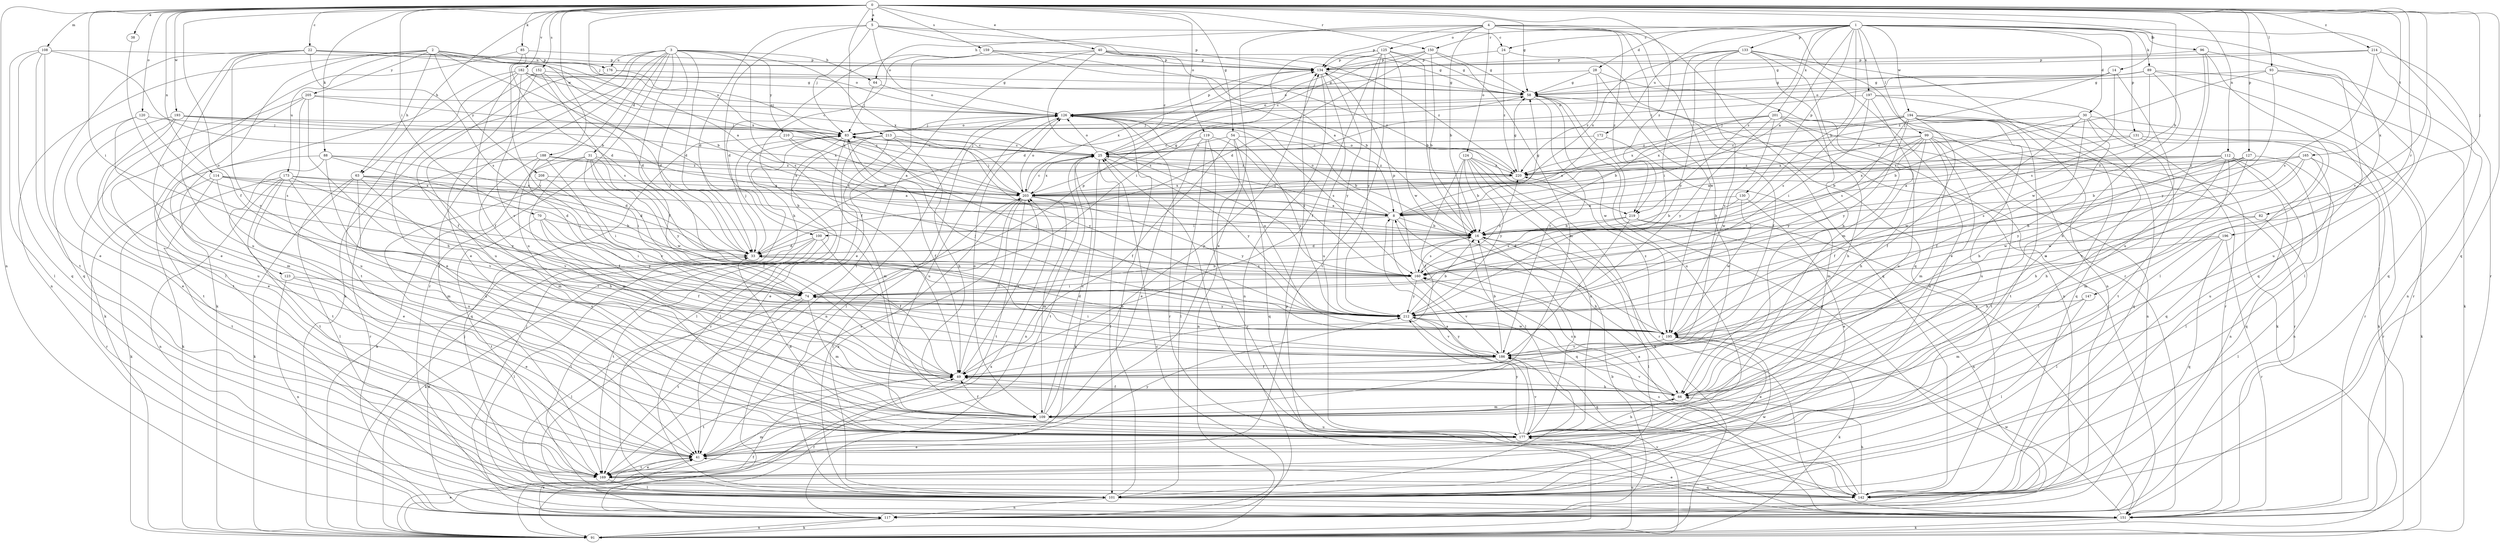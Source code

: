 strict digraph  {
0;
1;
2;
3;
4;
5;
8;
14;
16;
22;
24;
25;
28;
30;
31;
33;
38;
40;
41;
49;
54;
58;
63;
64;
66;
70;
74;
82;
83;
85;
88;
89;
91;
93;
96;
99;
100;
101;
108;
109;
112;
114;
117;
119;
120;
123;
124;
125;
126;
127;
130;
131;
133;
134;
142;
147;
150;
151;
152;
159;
160;
165;
169;
172;
173;
176;
177;
182;
186;
188;
193;
194;
195;
196;
197;
201;
203;
205;
208;
210;
212;
213;
214;
219;
220;
0 -> 5  [label=a];
0 -> 14  [label=b];
0 -> 16  [label=b];
0 -> 22  [label=c];
0 -> 38  [label=e];
0 -> 40  [label=e];
0 -> 49  [label=f];
0 -> 54  [label=g];
0 -> 58  [label=g];
0 -> 63  [label=h];
0 -> 70  [label=i];
0 -> 74  [label=i];
0 -> 82  [label=j];
0 -> 83  [label=j];
0 -> 85  [label=k];
0 -> 88  [label=k];
0 -> 93  [label=l];
0 -> 108  [label=m];
0 -> 112  [label=n];
0 -> 114  [label=n];
0 -> 117  [label=n];
0 -> 119  [label=o];
0 -> 120  [label=o];
0 -> 127  [label=p];
0 -> 142  [label=q];
0 -> 147  [label=r];
0 -> 150  [label=r];
0 -> 152  [label=s];
0 -> 159  [label=s];
0 -> 165  [label=t];
0 -> 182  [label=v];
0 -> 186  [label=v];
0 -> 188  [label=w];
0 -> 193  [label=w];
0 -> 213  [label=z];
0 -> 214  [label=z];
0 -> 219  [label=z];
1 -> 8  [label=a];
1 -> 16  [label=b];
1 -> 24  [label=c];
1 -> 28  [label=d];
1 -> 30  [label=d];
1 -> 89  [label=k];
1 -> 96  [label=l];
1 -> 99  [label=l];
1 -> 130  [label=p];
1 -> 131  [label=p];
1 -> 133  [label=p];
1 -> 150  [label=r];
1 -> 151  [label=r];
1 -> 172  [label=u];
1 -> 194  [label=w];
1 -> 196  [label=x];
1 -> 197  [label=x];
1 -> 201  [label=x];
1 -> 219  [label=z];
2 -> 8  [label=a];
2 -> 16  [label=b];
2 -> 63  [label=h];
2 -> 100  [label=l];
2 -> 117  [label=n];
2 -> 123  [label=o];
2 -> 173  [label=u];
2 -> 176  [label=u];
2 -> 205  [label=y];
2 -> 208  [label=y];
3 -> 31  [label=d];
3 -> 33  [label=d];
3 -> 41  [label=e];
3 -> 49  [label=f];
3 -> 64  [label=h];
3 -> 91  [label=k];
3 -> 151  [label=r];
3 -> 160  [label=s];
3 -> 169  [label=t];
3 -> 176  [label=u];
3 -> 177  [label=u];
3 -> 203  [label=x];
3 -> 210  [label=y];
3 -> 212  [label=y];
4 -> 16  [label=b];
4 -> 41  [label=e];
4 -> 64  [label=h];
4 -> 66  [label=h];
4 -> 124  [label=o];
4 -> 125  [label=o];
4 -> 134  [label=p];
4 -> 142  [label=q];
4 -> 151  [label=r];
4 -> 195  [label=w];
4 -> 219  [label=z];
5 -> 24  [label=c];
5 -> 33  [label=d];
5 -> 66  [label=h];
5 -> 83  [label=j];
5 -> 126  [label=o];
5 -> 134  [label=p];
5 -> 219  [label=z];
8 -> 16  [label=b];
8 -> 25  [label=c];
8 -> 58  [label=g];
8 -> 66  [label=h];
8 -> 100  [label=l];
8 -> 126  [label=o];
8 -> 142  [label=q];
14 -> 58  [label=g];
14 -> 66  [label=h];
14 -> 126  [label=o];
14 -> 160  [label=s];
14 -> 220  [label=z];
16 -> 33  [label=d];
16 -> 101  [label=l];
16 -> 160  [label=s];
16 -> 177  [label=u];
22 -> 41  [label=e];
22 -> 126  [label=o];
22 -> 134  [label=p];
22 -> 142  [label=q];
22 -> 160  [label=s];
22 -> 177  [label=u];
22 -> 186  [label=v];
22 -> 203  [label=x];
24 -> 134  [label=p];
24 -> 142  [label=q];
24 -> 220  [label=z];
25 -> 83  [label=j];
25 -> 91  [label=k];
25 -> 101  [label=l];
25 -> 117  [label=n];
25 -> 126  [label=o];
25 -> 169  [label=t];
25 -> 203  [label=x];
25 -> 212  [label=y];
25 -> 220  [label=z];
28 -> 49  [label=f];
28 -> 58  [label=g];
28 -> 117  [label=n];
28 -> 126  [label=o];
28 -> 220  [label=z];
30 -> 16  [label=b];
30 -> 49  [label=f];
30 -> 66  [label=h];
30 -> 83  [label=j];
30 -> 91  [label=k];
30 -> 169  [label=t];
30 -> 195  [label=w];
31 -> 49  [label=f];
31 -> 74  [label=i];
31 -> 91  [label=k];
31 -> 109  [label=m];
31 -> 195  [label=w];
31 -> 212  [label=y];
31 -> 220  [label=z];
33 -> 83  [label=j];
33 -> 101  [label=l];
33 -> 160  [label=s];
38 -> 74  [label=i];
40 -> 25  [label=c];
40 -> 41  [label=e];
40 -> 58  [label=g];
40 -> 134  [label=p];
40 -> 160  [label=s];
40 -> 169  [label=t];
40 -> 220  [label=z];
41 -> 109  [label=m];
41 -> 169  [label=t];
41 -> 212  [label=y];
49 -> 66  [label=h];
49 -> 169  [label=t];
49 -> 203  [label=x];
54 -> 16  [label=b];
54 -> 25  [label=c];
54 -> 49  [label=f];
54 -> 117  [label=n];
54 -> 142  [label=q];
54 -> 212  [label=y];
58 -> 126  [label=o];
58 -> 151  [label=r];
58 -> 177  [label=u];
58 -> 186  [label=v];
58 -> 195  [label=w];
63 -> 33  [label=d];
63 -> 66  [label=h];
63 -> 91  [label=k];
63 -> 101  [label=l];
63 -> 177  [label=u];
63 -> 186  [label=v];
63 -> 203  [label=x];
64 -> 83  [label=j];
64 -> 126  [label=o];
66 -> 49  [label=f];
66 -> 109  [label=m];
66 -> 160  [label=s];
66 -> 186  [label=v];
70 -> 16  [label=b];
70 -> 49  [label=f];
70 -> 74  [label=i];
70 -> 169  [label=t];
70 -> 212  [label=y];
74 -> 16  [label=b];
74 -> 101  [label=l];
74 -> 109  [label=m];
74 -> 134  [label=p];
74 -> 169  [label=t];
74 -> 212  [label=y];
82 -> 16  [label=b];
82 -> 66  [label=h];
82 -> 101  [label=l];
83 -> 25  [label=c];
83 -> 49  [label=f];
83 -> 101  [label=l];
83 -> 109  [label=m];
83 -> 126  [label=o];
85 -> 33  [label=d];
85 -> 101  [label=l];
85 -> 134  [label=p];
85 -> 212  [label=y];
88 -> 33  [label=d];
88 -> 74  [label=i];
88 -> 91  [label=k];
88 -> 169  [label=t];
88 -> 177  [label=u];
88 -> 220  [label=z];
89 -> 8  [label=a];
89 -> 25  [label=c];
89 -> 58  [label=g];
89 -> 91  [label=k];
89 -> 151  [label=r];
89 -> 177  [label=u];
91 -> 25  [label=c];
91 -> 41  [label=e];
91 -> 49  [label=f];
91 -> 83  [label=j];
91 -> 117  [label=n];
91 -> 134  [label=p];
91 -> 177  [label=u];
91 -> 186  [label=v];
91 -> 203  [label=x];
93 -> 58  [label=g];
93 -> 117  [label=n];
93 -> 177  [label=u];
93 -> 212  [label=y];
93 -> 220  [label=z];
96 -> 101  [label=l];
96 -> 134  [label=p];
96 -> 142  [label=q];
96 -> 177  [label=u];
96 -> 195  [label=w];
99 -> 16  [label=b];
99 -> 25  [label=c];
99 -> 49  [label=f];
99 -> 66  [label=h];
99 -> 109  [label=m];
99 -> 151  [label=r];
99 -> 169  [label=t];
99 -> 177  [label=u];
99 -> 203  [label=x];
99 -> 212  [label=y];
100 -> 33  [label=d];
100 -> 49  [label=f];
100 -> 91  [label=k];
100 -> 101  [label=l];
100 -> 169  [label=t];
101 -> 117  [label=n];
101 -> 126  [label=o];
101 -> 151  [label=r];
101 -> 195  [label=w];
101 -> 203  [label=x];
108 -> 16  [label=b];
108 -> 41  [label=e];
108 -> 101  [label=l];
108 -> 134  [label=p];
108 -> 142  [label=q];
108 -> 169  [label=t];
109 -> 25  [label=c];
109 -> 49  [label=f];
109 -> 126  [label=o];
109 -> 134  [label=p];
109 -> 177  [label=u];
112 -> 8  [label=a];
112 -> 66  [label=h];
112 -> 101  [label=l];
112 -> 109  [label=m];
112 -> 117  [label=n];
112 -> 142  [label=q];
112 -> 195  [label=w];
112 -> 203  [label=x];
112 -> 220  [label=z];
114 -> 8  [label=a];
114 -> 33  [label=d];
114 -> 109  [label=m];
114 -> 151  [label=r];
114 -> 169  [label=t];
114 -> 203  [label=x];
117 -> 16  [label=b];
117 -> 33  [label=d];
117 -> 41  [label=e];
117 -> 49  [label=f];
117 -> 58  [label=g];
117 -> 83  [label=j];
117 -> 91  [label=k];
119 -> 25  [label=c];
119 -> 41  [label=e];
119 -> 101  [label=l];
119 -> 151  [label=r];
119 -> 160  [label=s];
120 -> 41  [label=e];
120 -> 83  [label=j];
120 -> 109  [label=m];
120 -> 160  [label=s];
123 -> 41  [label=e];
123 -> 74  [label=i];
123 -> 117  [label=n];
124 -> 16  [label=b];
124 -> 49  [label=f];
124 -> 91  [label=k];
124 -> 101  [label=l];
124 -> 151  [label=r];
124 -> 177  [label=u];
124 -> 212  [label=y];
124 -> 220  [label=z];
125 -> 16  [label=b];
125 -> 33  [label=d];
125 -> 49  [label=f];
125 -> 58  [label=g];
125 -> 74  [label=i];
125 -> 134  [label=p];
125 -> 169  [label=t];
125 -> 195  [label=w];
125 -> 212  [label=y];
126 -> 83  [label=j];
126 -> 101  [label=l];
126 -> 117  [label=n];
126 -> 134  [label=p];
126 -> 151  [label=r];
126 -> 160  [label=s];
126 -> 177  [label=u];
127 -> 8  [label=a];
127 -> 66  [label=h];
127 -> 117  [label=n];
127 -> 160  [label=s];
127 -> 195  [label=w];
127 -> 220  [label=z];
130 -> 8  [label=a];
130 -> 16  [label=b];
130 -> 41  [label=e];
130 -> 195  [label=w];
131 -> 25  [label=c];
131 -> 91  [label=k];
131 -> 142  [label=q];
131 -> 203  [label=x];
133 -> 41  [label=e];
133 -> 66  [label=h];
133 -> 74  [label=i];
133 -> 109  [label=m];
133 -> 117  [label=n];
133 -> 134  [label=p];
133 -> 186  [label=v];
133 -> 203  [label=x];
133 -> 212  [label=y];
134 -> 58  [label=g];
134 -> 117  [label=n];
134 -> 177  [label=u];
134 -> 203  [label=x];
134 -> 212  [label=y];
142 -> 8  [label=a];
142 -> 25  [label=c];
142 -> 41  [label=e];
142 -> 66  [label=h];
147 -> 101  [label=l];
147 -> 109  [label=m];
147 -> 212  [label=y];
150 -> 16  [label=b];
150 -> 25  [label=c];
150 -> 33  [label=d];
150 -> 58  [label=g];
150 -> 109  [label=m];
150 -> 134  [label=p];
151 -> 91  [label=k];
151 -> 160  [label=s];
151 -> 195  [label=w];
152 -> 33  [label=d];
152 -> 58  [label=g];
152 -> 160  [label=s];
152 -> 169  [label=t];
152 -> 177  [label=u];
159 -> 8  [label=a];
159 -> 16  [label=b];
159 -> 33  [label=d];
159 -> 49  [label=f];
159 -> 134  [label=p];
160 -> 74  [label=i];
160 -> 134  [label=p];
160 -> 186  [label=v];
160 -> 212  [label=y];
160 -> 220  [label=z];
165 -> 16  [label=b];
165 -> 151  [label=r];
165 -> 177  [label=u];
165 -> 186  [label=v];
165 -> 212  [label=y];
165 -> 220  [label=z];
169 -> 41  [label=e];
169 -> 101  [label=l];
169 -> 142  [label=q];
172 -> 8  [label=a];
172 -> 25  [label=c];
172 -> 109  [label=m];
173 -> 16  [label=b];
173 -> 41  [label=e];
173 -> 91  [label=k];
173 -> 117  [label=n];
173 -> 169  [label=t];
173 -> 186  [label=v];
173 -> 203  [label=x];
173 -> 212  [label=y];
176 -> 49  [label=f];
176 -> 58  [label=g];
176 -> 83  [label=j];
177 -> 8  [label=a];
177 -> 33  [label=d];
177 -> 41  [label=e];
177 -> 66  [label=h];
177 -> 186  [label=v];
177 -> 212  [label=y];
182 -> 25  [label=c];
182 -> 33  [label=d];
182 -> 41  [label=e];
182 -> 49  [label=f];
182 -> 58  [label=g];
182 -> 91  [label=k];
182 -> 126  [label=o];
182 -> 186  [label=v];
186 -> 16  [label=b];
186 -> 49  [label=f];
186 -> 212  [label=y];
188 -> 49  [label=f];
188 -> 109  [label=m];
188 -> 151  [label=r];
188 -> 186  [label=v];
188 -> 203  [label=x];
188 -> 220  [label=z];
193 -> 41  [label=e];
193 -> 83  [label=j];
193 -> 169  [label=t];
193 -> 177  [label=u];
193 -> 203  [label=x];
193 -> 220  [label=z];
194 -> 49  [label=f];
194 -> 83  [label=j];
194 -> 101  [label=l];
194 -> 142  [label=q];
194 -> 151  [label=r];
194 -> 160  [label=s];
194 -> 169  [label=t];
194 -> 177  [label=u];
194 -> 203  [label=x];
194 -> 212  [label=y];
194 -> 220  [label=z];
195 -> 33  [label=d];
195 -> 41  [label=e];
195 -> 74  [label=i];
195 -> 83  [label=j];
195 -> 91  [label=k];
195 -> 126  [label=o];
195 -> 186  [label=v];
195 -> 220  [label=z];
196 -> 33  [label=d];
196 -> 101  [label=l];
196 -> 142  [label=q];
196 -> 151  [label=r];
196 -> 160  [label=s];
197 -> 74  [label=i];
197 -> 126  [label=o];
197 -> 142  [label=q];
197 -> 151  [label=r];
197 -> 160  [label=s];
197 -> 177  [label=u];
201 -> 16  [label=b];
201 -> 66  [label=h];
201 -> 83  [label=j];
201 -> 91  [label=k];
201 -> 117  [label=n];
201 -> 195  [label=w];
201 -> 203  [label=x];
201 -> 212  [label=y];
203 -> 8  [label=a];
203 -> 25  [label=c];
203 -> 41  [label=e];
203 -> 49  [label=f];
203 -> 58  [label=g];
203 -> 83  [label=j];
203 -> 101  [label=l];
203 -> 109  [label=m];
203 -> 126  [label=o];
203 -> 169  [label=t];
203 -> 212  [label=y];
205 -> 66  [label=h];
205 -> 91  [label=k];
205 -> 126  [label=o];
205 -> 169  [label=t];
205 -> 177  [label=u];
205 -> 203  [label=x];
208 -> 74  [label=i];
208 -> 177  [label=u];
208 -> 203  [label=x];
210 -> 8  [label=a];
210 -> 16  [label=b];
210 -> 25  [label=c];
210 -> 142  [label=q];
212 -> 16  [label=b];
212 -> 83  [label=j];
212 -> 142  [label=q];
212 -> 186  [label=v];
212 -> 195  [label=w];
213 -> 25  [label=c];
213 -> 41  [label=e];
213 -> 66  [label=h];
213 -> 101  [label=l];
213 -> 151  [label=r];
213 -> 212  [label=y];
214 -> 58  [label=g];
214 -> 101  [label=l];
214 -> 134  [label=p];
214 -> 142  [label=q];
214 -> 160  [label=s];
219 -> 16  [label=b];
219 -> 117  [label=n];
219 -> 151  [label=r];
219 -> 160  [label=s];
219 -> 186  [label=v];
220 -> 58  [label=g];
220 -> 126  [label=o];
220 -> 203  [label=x];
}
